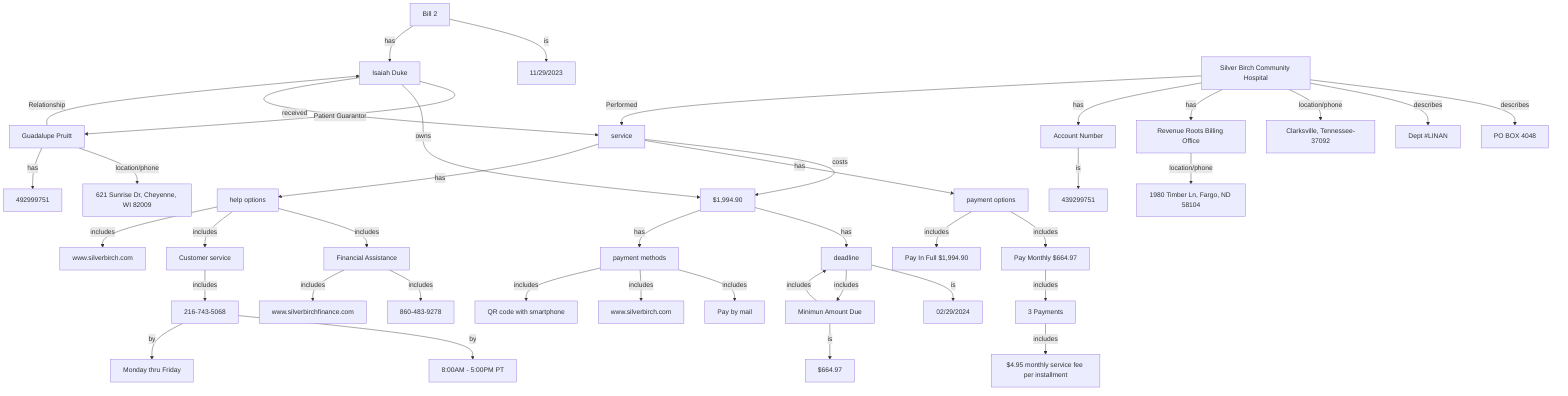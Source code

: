 graph TD

%% Bill Info
Bill["Bill 2"]
Date["11/29/2023"]

Bill -- "is" --> Date
Bill -- "has" --> Patient

%% Patient Info & Guarantor Info
Patient["Isaiah Duke"]
Guarantor["Guadalupe Pruitt"]
Guarantor_Location["621 Sunrise Dr, Cheyenne, WI 82009"]
Guarantorr_Phone["492999751"]

Guarantor -- "location/phone" --> Guarantor_Location
Guarantor -- "has" --> Guarantorr_Phone
Guarantor -- "Relationship" --> Patient
Patient -- "Patient Guarantor" --> Guarantor
Patient -- "owns" --> Total
Patient --"received" --> Service

%% Financial
Total["$1,994.90"]
MinimumDue["Minimun Amount Due"]
Mini_Amount["$664.97"]
Deadline["deadline"]
Deadline_Date["02/29/2024"]

Total -- "has" --> Deadline
Deadline -- "is" --> Deadline_Date
Deadline -- "includes" --> MinimumDue
MinimumDue -- "is" --> Mini_Amount
MinimumDue -- "includes" --> Deadline

%% Payment Methods 
PaymentMethods["payment methods"]
Total -- "has" --> PaymentMethods

PaymentMethods -- "includes" --> PayByMail["Pay by mail"]
PaymentMethods -- "includes" --> Website["www.silverbirch.com"]
PaymentMethods -- "includes" --> QR["QR code with smartphone"]

%% Hospital
Hospital["Silver Birch Community Hospital"]
Hospital_Location["Clarksville, Tennessee-37092"]
PO["PO BOX 4048"]
Dept["Dept #LINAN"]
RevenueOffice["Revenue Roots Billing Office"]
Account["Account Number"]
Account_Number["439299751"]
RevenueOffice_Add["1980 Timber Ln, Fargo, ND 58104"]

Hospital --"describes" --> PO
Hospital --"describes" --> Dept
Hospital -- "location/phone" --> Hospital_Location
Hospital --"has" --> RevenueOffice
Hospital -- "has" --> Account
Hospital --"Performed" --> Service

RevenueOffice -- "location/phone" --> RevenueOffice_Add
Account -- "is" --> Account_Number

%% Service
Service["service"]

Service -- "costs" --> Total
Service -- "has" --> PaymentOptions
Service -- "has" --> HelpOptions

PaymentOptions["payment options"]
PayMonthly["Pay Monthly $664.97"]
PayFull["Pay In Full $1,994.90"]
ThreePayments["3 Payments"]
MonthlyFee["$4.95 monthly service fee per installment"]

HelpOptions["help options"]
FinancialAssist["Financial Assistance"]
CustomerService["Customer service"]
WebsiteHelp["www.silverbirch.com"]
FinPhone["860-483-9278"]
FinWebsite["www.silverbirchfinance.com"]
CustPhone["216-743-5068"]
Hours["8:00AM - 5:00PM PT"]
Days["Monday thru Friday"]

PaymentOptions -- "includes" --> PayMonthly
PaymentOptions -- "includes" --> PayFull

PayMonthly -- "includes" --> ThreePayments
ThreePayments -- "includes" --> MonthlyFee

HelpOptions -- "includes" --> FinancialAssist
HelpOptions -- "includes" --> CustomerService
HelpOptions -- "includes" --> WebsiteHelp

FinancialAssist -- "includes" --> FinPhone
FinancialAssist -- "includes" --> FinWebsite

CustomerService -- "includes" --> CustPhone["216-743-5068"]
CustPhone -- "by" --> Hours
CustPhone -- "by" --> Days